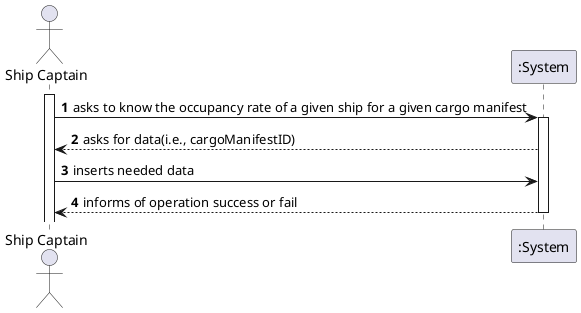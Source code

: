 @startuml
'https://plantuml.com/sequence-diagram

autonumber
actor "Ship Captain" as SC

activate SC
SC-> ":System" : asks to know the occupancy rate of a given ship for a given cargo manifest
activate ":System"
":System" --> SC : asks for data(i.e., cargoManifestID)
SC-> ":System" : inserts needed data
":System" --> SC : informs of operation success or fail

deactivate ":System"

@enduml